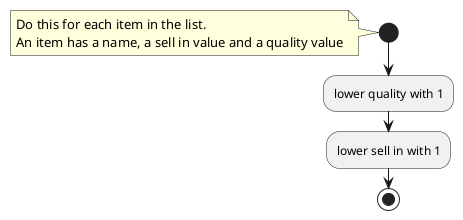 @startuml

start
note left
    Do this for each item in the list.
    An item has a name, a sell in value and a quality value
end note

:lower quality with 1;
:lower sell in with 1;

stop

@enduml

